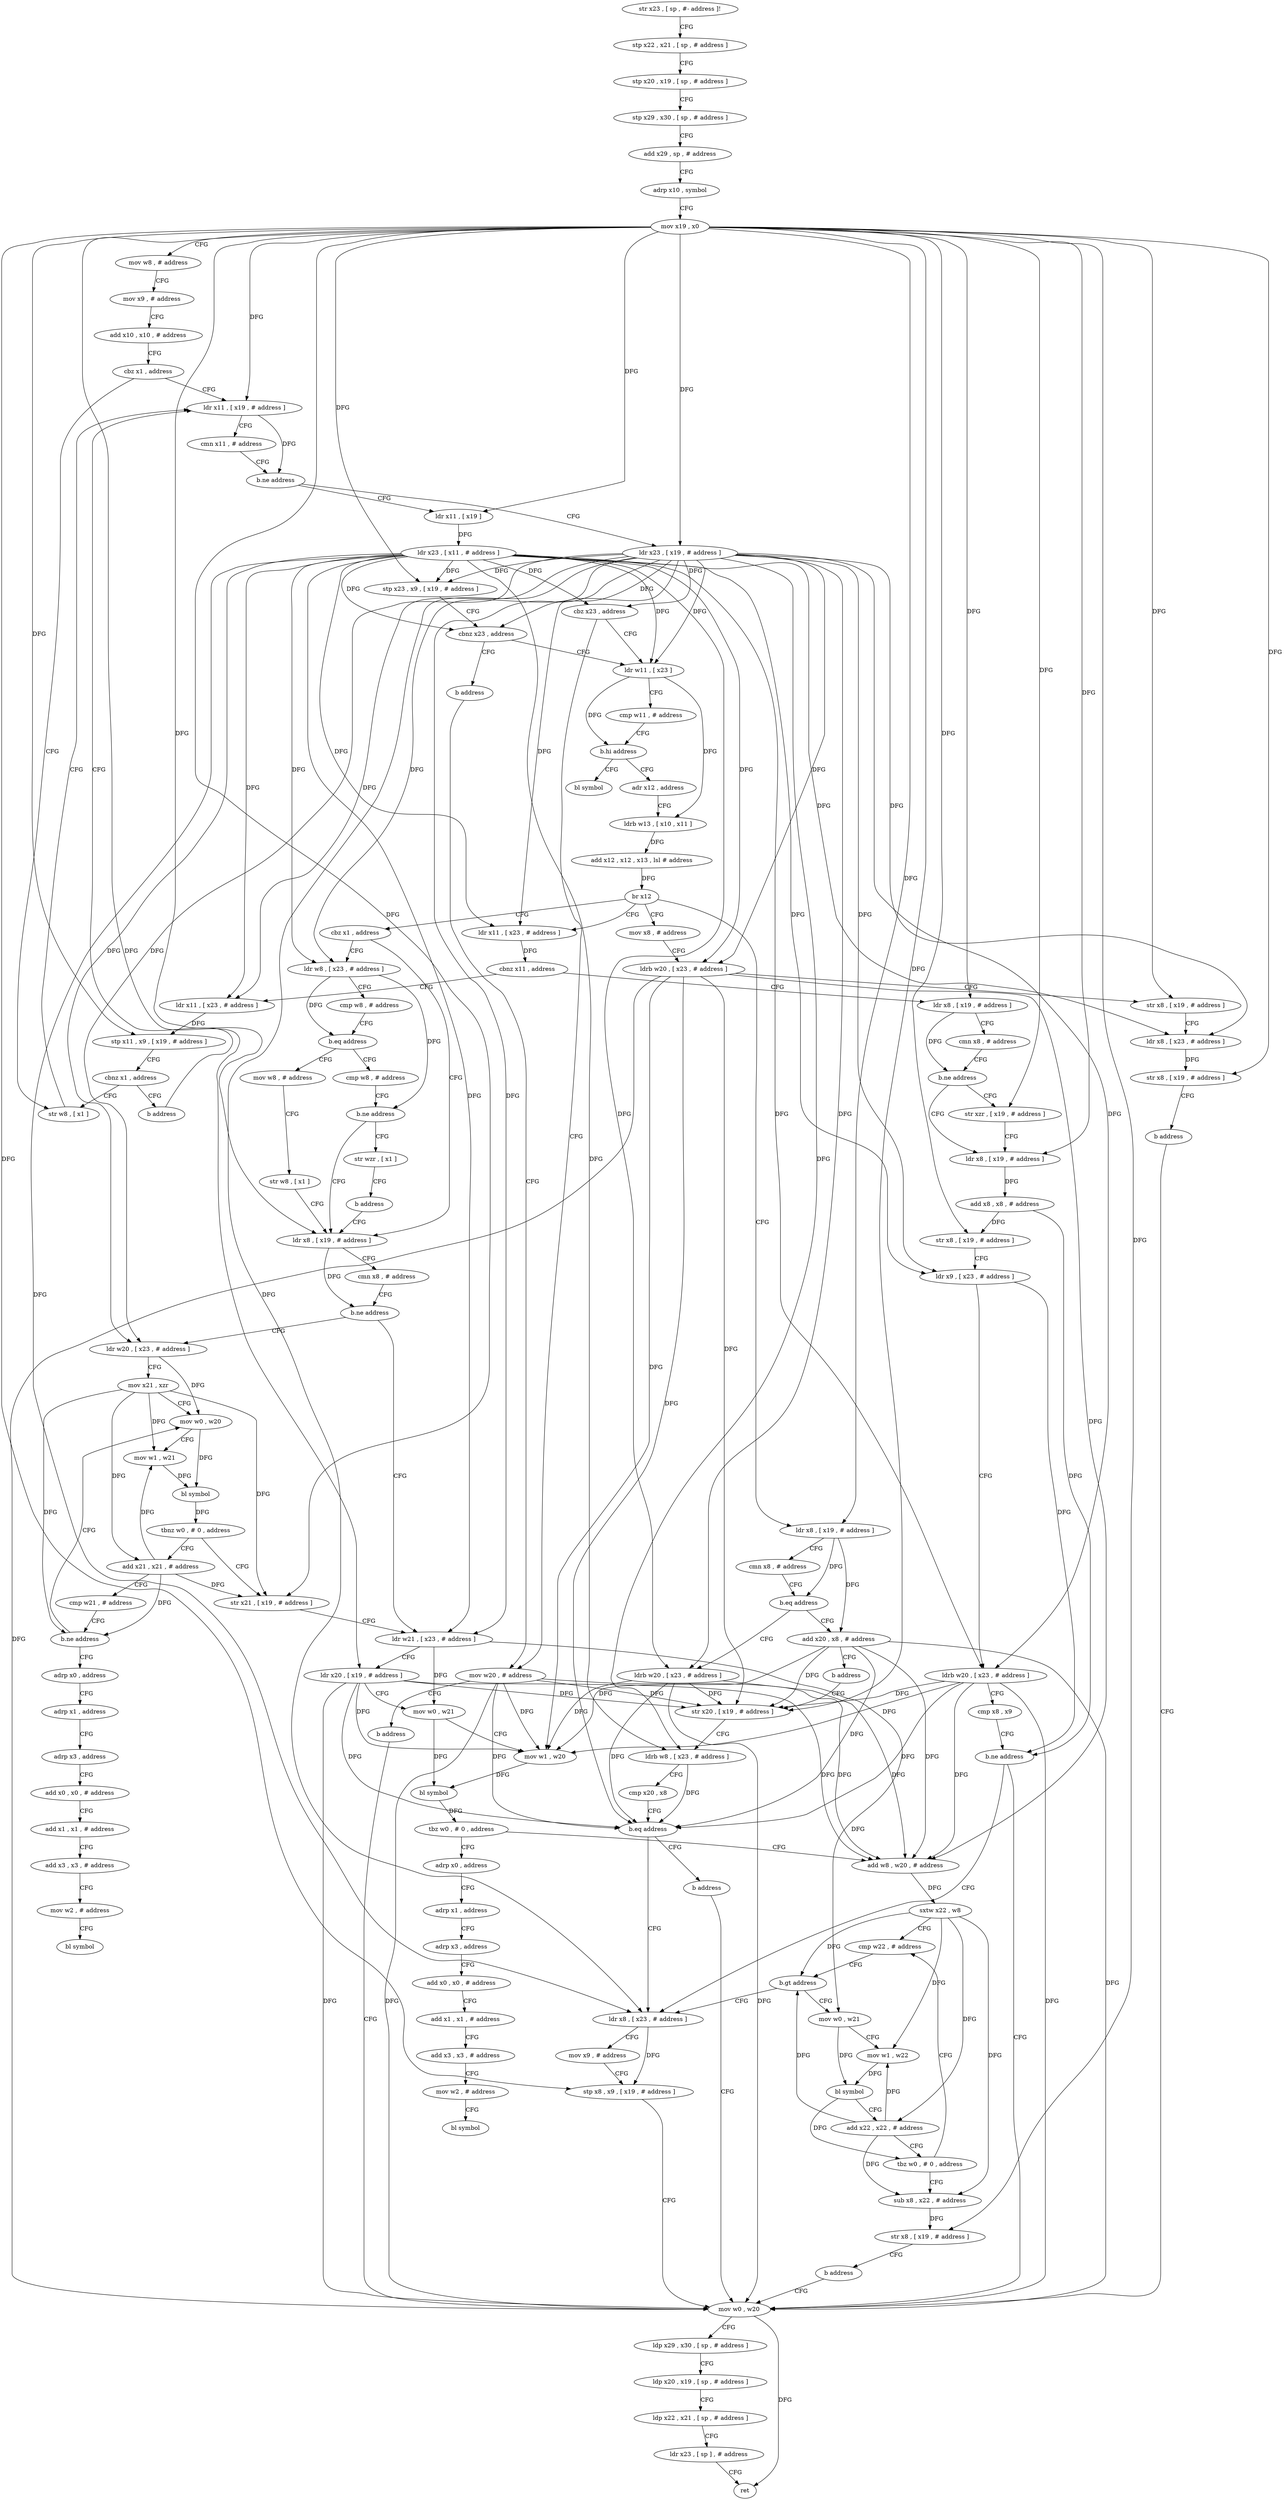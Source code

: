digraph "func" {
"4203972" [label = "str x23 , [ sp , #- address ]!" ]
"4203976" [label = "stp x22 , x21 , [ sp , # address ]" ]
"4203980" [label = "stp x20 , x19 , [ sp , # address ]" ]
"4203984" [label = "stp x29 , x30 , [ sp , # address ]" ]
"4203988" [label = "add x29 , sp , # address" ]
"4203992" [label = "adrp x10 , symbol" ]
"4203996" [label = "mov x19 , x0" ]
"4204000" [label = "mov w8 , # address" ]
"4204004" [label = "mov x9 , # address" ]
"4204008" [label = "add x10 , x10 , # address" ]
"4204012" [label = "cbz x1 , address" ]
"4204020" [label = "ldr x11 , [ x19 , # address ]" ]
"4204016" [label = "str w8 , [ x1 ]" ]
"4204024" [label = "cmn x11 , # address" ]
"4204028" [label = "b.ne address" ]
"4204052" [label = "ldr x23 , [ x19 , # address ]" ]
"4204032" [label = "ldr x11 , [ x19 ]" ]
"4204056" [label = "cbz x23 , address" ]
"4204376" [label = "mov w20 , # address" ]
"4204060" [label = "ldr w11 , [ x23 ]" ]
"4204036" [label = "ldr x23 , [ x11 , # address ]" ]
"4204040" [label = "stp x23 , x9 , [ x19 , # address ]" ]
"4204044" [label = "cbnz x23 , address" ]
"4204048" [label = "b address" ]
"4204380" [label = "b address" ]
"4204440" [label = "mov w0 , w20" ]
"4204064" [label = "cmp w11 , # address" ]
"4204068" [label = "b.hi address" ]
"4204464" [label = "bl symbol" ]
"4204072" [label = "adr x12 , address" ]
"4204444" [label = "ldp x29 , x30 , [ sp , # address ]" ]
"4204448" [label = "ldp x20 , x19 , [ sp , # address ]" ]
"4204452" [label = "ldp x22 , x21 , [ sp , # address ]" ]
"4204456" [label = "ldr x23 , [ sp ] , # address" ]
"4204460" [label = "ret" ]
"4204076" [label = "ldrb w13 , [ x10 , x11 ]" ]
"4204080" [label = "add x12 , x12 , x13 , lsl # address" ]
"4204084" [label = "br x12" ]
"4204088" [label = "ldr x11 , [ x23 , # address ]" ]
"4204112" [label = "mov x8 , # address" ]
"4204136" [label = "cbz x1 , address" ]
"4204168" [label = "ldr x8 , [ x19 , # address ]" ]
"4204092" [label = "cbnz x11 , address" ]
"4204384" [label = "ldr x8 , [ x19 , # address ]" ]
"4204096" [label = "ldr x11 , [ x23 , # address ]" ]
"4204116" [label = "ldrb w20 , [ x23 , # address ]" ]
"4204120" [label = "str x8 , [ x19 , # address ]" ]
"4204124" [label = "ldr x8 , [ x23 , # address ]" ]
"4204128" [label = "str x8 , [ x19 , # address ]" ]
"4204132" [label = "b address" ]
"4204220" [label = "ldr x8 , [ x19 , # address ]" ]
"4204140" [label = "ldr w8 , [ x23 , # address ]" ]
"4204172" [label = "cmn x8 , # address" ]
"4204176" [label = "b.eq address" ]
"4204188" [label = "ldrb w20 , [ x23 , # address ]" ]
"4204180" [label = "add x20 , x8 , # address" ]
"4204388" [label = "cmn x8 , # address" ]
"4204392" [label = "b.ne address" ]
"4204400" [label = "ldr x8 , [ x19 , # address ]" ]
"4204396" [label = "str xzr , [ x19 , # address ]" ]
"4204100" [label = "stp x11 , x9 , [ x19 , # address ]" ]
"4204104" [label = "cbnz x1 , address" ]
"4204108" [label = "b address" ]
"4204224" [label = "cmn x8 , # address" ]
"4204228" [label = "b.ne address" ]
"4204304" [label = "ldr w21 , [ x23 , # address ]" ]
"4204232" [label = "ldr w20 , [ x23 , # address ]" ]
"4204144" [label = "cmp w8 , # address" ]
"4204148" [label = "b.eq address" ]
"4204212" [label = "mov w8 , # address" ]
"4204152" [label = "cmp w8 , # address" ]
"4204192" [label = "str x20 , [ x19 , # address ]" ]
"4204184" [label = "b address" ]
"4204404" [label = "add x8 , x8 , # address" ]
"4204408" [label = "str x8 , [ x19 , # address ]" ]
"4204412" [label = "ldr x9 , [ x23 , # address ]" ]
"4204416" [label = "ldrb w20 , [ x23 , # address ]" ]
"4204420" [label = "cmp x8 , x9" ]
"4204424" [label = "b.ne address" ]
"4204428" [label = "ldr x8 , [ x23 , # address ]" ]
"4204308" [label = "ldr x20 , [ x19 , # address ]" ]
"4204312" [label = "mov w0 , w21" ]
"4204316" [label = "mov w1 , w20" ]
"4204320" [label = "bl symbol" ]
"4204324" [label = "tbz w0 , # 0 , address" ]
"4204468" [label = "adrp x0 , address" ]
"4204328" [label = "add w8 , w20 , # address" ]
"4204236" [label = "mov x21 , xzr" ]
"4204240" [label = "mov w0 , w20" ]
"4204216" [label = "str w8 , [ x1 ]" ]
"4204156" [label = "b.ne address" ]
"4204160" [label = "str wzr , [ x1 ]" ]
"4204432" [label = "mov x9 , # address" ]
"4204436" [label = "stp x8 , x9 , [ x19 , # address ]" ]
"4204208" [label = "b address" ]
"4204196" [label = "ldrb w8 , [ x23 , # address ]" ]
"4204200" [label = "cmp x20 , x8" ]
"4204204" [label = "b.eq address" ]
"4204472" [label = "adrp x1 , address" ]
"4204476" [label = "adrp x3 , address" ]
"4204480" [label = "add x0 , x0 , # address" ]
"4204484" [label = "add x1 , x1 , # address" ]
"4204488" [label = "add x3 , x3 , # address" ]
"4204492" [label = "mov w2 , # address" ]
"4204496" [label = "bl symbol" ]
"4204332" [label = "sxtw x22 , w8" ]
"4204336" [label = "cmp w22 , # address" ]
"4204300" [label = "str x21 , [ x19 , # address ]" ]
"4204256" [label = "add x21 , x21 , # address" ]
"4204260" [label = "cmp w21 , # address" ]
"4204264" [label = "b.ne address" ]
"4204268" [label = "adrp x0 , address" ]
"4204164" [label = "b address" ]
"4204344" [label = "mov w0 , w21" ]
"4204348" [label = "mov w1 , w22" ]
"4204352" [label = "bl symbol" ]
"4204356" [label = "add x22 , x22 , # address" ]
"4204360" [label = "tbz w0 , # 0 , address" ]
"4204364" [label = "sub x8 , x22 , # address" ]
"4204244" [label = "mov w1 , w21" ]
"4204248" [label = "bl symbol" ]
"4204252" [label = "tbnz w0 , # 0 , address" ]
"4204272" [label = "adrp x1 , address" ]
"4204276" [label = "adrp x3 , address" ]
"4204280" [label = "add x0 , x0 , # address" ]
"4204284" [label = "add x1 , x1 , # address" ]
"4204288" [label = "add x3 , x3 , # address" ]
"4204292" [label = "mov w2 , # address" ]
"4204296" [label = "bl symbol" ]
"4204340" [label = "b.gt address" ]
"4204368" [label = "str x8 , [ x19 , # address ]" ]
"4204372" [label = "b address" ]
"4203972" -> "4203976" [ label = "CFG" ]
"4203976" -> "4203980" [ label = "CFG" ]
"4203980" -> "4203984" [ label = "CFG" ]
"4203984" -> "4203988" [ label = "CFG" ]
"4203988" -> "4203992" [ label = "CFG" ]
"4203992" -> "4203996" [ label = "CFG" ]
"4203996" -> "4204000" [ label = "CFG" ]
"4203996" -> "4204020" [ label = "DFG" ]
"4203996" -> "4204052" [ label = "DFG" ]
"4203996" -> "4204032" [ label = "DFG" ]
"4203996" -> "4204040" [ label = "DFG" ]
"4203996" -> "4204120" [ label = "DFG" ]
"4203996" -> "4204128" [ label = "DFG" ]
"4203996" -> "4204168" [ label = "DFG" ]
"4203996" -> "4204384" [ label = "DFG" ]
"4203996" -> "4204100" [ label = "DFG" ]
"4203996" -> "4204220" [ label = "DFG" ]
"4203996" -> "4204400" [ label = "DFG" ]
"4203996" -> "4204408" [ label = "DFG" ]
"4203996" -> "4204396" [ label = "DFG" ]
"4203996" -> "4204308" [ label = "DFG" ]
"4203996" -> "4204192" [ label = "DFG" ]
"4203996" -> "4204436" [ label = "DFG" ]
"4203996" -> "4204300" [ label = "DFG" ]
"4203996" -> "4204368" [ label = "DFG" ]
"4204000" -> "4204004" [ label = "CFG" ]
"4204004" -> "4204008" [ label = "CFG" ]
"4204008" -> "4204012" [ label = "CFG" ]
"4204012" -> "4204020" [ label = "CFG" ]
"4204012" -> "4204016" [ label = "CFG" ]
"4204020" -> "4204024" [ label = "CFG" ]
"4204020" -> "4204028" [ label = "DFG" ]
"4204016" -> "4204020" [ label = "CFG" ]
"4204024" -> "4204028" [ label = "CFG" ]
"4204028" -> "4204052" [ label = "CFG" ]
"4204028" -> "4204032" [ label = "CFG" ]
"4204052" -> "4204056" [ label = "DFG" ]
"4204052" -> "4204040" [ label = "DFG" ]
"4204052" -> "4204044" [ label = "DFG" ]
"4204052" -> "4204060" [ label = "DFG" ]
"4204052" -> "4204088" [ label = "DFG" ]
"4204052" -> "4204116" [ label = "DFG" ]
"4204052" -> "4204124" [ label = "DFG" ]
"4204052" -> "4204096" [ label = "DFG" ]
"4204052" -> "4204140" [ label = "DFG" ]
"4204052" -> "4204188" [ label = "DFG" ]
"4204052" -> "4204412" [ label = "DFG" ]
"4204052" -> "4204416" [ label = "DFG" ]
"4204052" -> "4204304" [ label = "DFG" ]
"4204052" -> "4204232" [ label = "DFG" ]
"4204052" -> "4204196" [ label = "DFG" ]
"4204052" -> "4204428" [ label = "DFG" ]
"4204032" -> "4204036" [ label = "DFG" ]
"4204056" -> "4204376" [ label = "CFG" ]
"4204056" -> "4204060" [ label = "CFG" ]
"4204376" -> "4204380" [ label = "CFG" ]
"4204376" -> "4204440" [ label = "DFG" ]
"4204376" -> "4204316" [ label = "DFG" ]
"4204376" -> "4204192" [ label = "DFG" ]
"4204376" -> "4204204" [ label = "DFG" ]
"4204376" -> "4204328" [ label = "DFG" ]
"4204060" -> "4204064" [ label = "CFG" ]
"4204060" -> "4204068" [ label = "DFG" ]
"4204060" -> "4204076" [ label = "DFG" ]
"4204036" -> "4204040" [ label = "DFG" ]
"4204036" -> "4204056" [ label = "DFG" ]
"4204036" -> "4204044" [ label = "DFG" ]
"4204036" -> "4204060" [ label = "DFG" ]
"4204036" -> "4204088" [ label = "DFG" ]
"4204036" -> "4204116" [ label = "DFG" ]
"4204036" -> "4204124" [ label = "DFG" ]
"4204036" -> "4204096" [ label = "DFG" ]
"4204036" -> "4204140" [ label = "DFG" ]
"4204036" -> "4204188" [ label = "DFG" ]
"4204036" -> "4204412" [ label = "DFG" ]
"4204036" -> "4204416" [ label = "DFG" ]
"4204036" -> "4204304" [ label = "DFG" ]
"4204036" -> "4204232" [ label = "DFG" ]
"4204036" -> "4204196" [ label = "DFG" ]
"4204036" -> "4204428" [ label = "DFG" ]
"4204040" -> "4204044" [ label = "CFG" ]
"4204044" -> "4204060" [ label = "CFG" ]
"4204044" -> "4204048" [ label = "CFG" ]
"4204048" -> "4204376" [ label = "CFG" ]
"4204380" -> "4204440" [ label = "CFG" ]
"4204440" -> "4204444" [ label = "CFG" ]
"4204440" -> "4204460" [ label = "DFG" ]
"4204064" -> "4204068" [ label = "CFG" ]
"4204068" -> "4204464" [ label = "CFG" ]
"4204068" -> "4204072" [ label = "CFG" ]
"4204072" -> "4204076" [ label = "CFG" ]
"4204444" -> "4204448" [ label = "CFG" ]
"4204448" -> "4204452" [ label = "CFG" ]
"4204452" -> "4204456" [ label = "CFG" ]
"4204456" -> "4204460" [ label = "CFG" ]
"4204076" -> "4204080" [ label = "DFG" ]
"4204080" -> "4204084" [ label = "DFG" ]
"4204084" -> "4204088" [ label = "CFG" ]
"4204084" -> "4204112" [ label = "CFG" ]
"4204084" -> "4204136" [ label = "CFG" ]
"4204084" -> "4204168" [ label = "CFG" ]
"4204088" -> "4204092" [ label = "DFG" ]
"4204112" -> "4204116" [ label = "CFG" ]
"4204136" -> "4204220" [ label = "CFG" ]
"4204136" -> "4204140" [ label = "CFG" ]
"4204168" -> "4204172" [ label = "CFG" ]
"4204168" -> "4204176" [ label = "DFG" ]
"4204168" -> "4204180" [ label = "DFG" ]
"4204092" -> "4204384" [ label = "CFG" ]
"4204092" -> "4204096" [ label = "CFG" ]
"4204384" -> "4204388" [ label = "CFG" ]
"4204384" -> "4204392" [ label = "DFG" ]
"4204096" -> "4204100" [ label = "DFG" ]
"4204116" -> "4204120" [ label = "CFG" ]
"4204116" -> "4204440" [ label = "DFG" ]
"4204116" -> "4204316" [ label = "DFG" ]
"4204116" -> "4204192" [ label = "DFG" ]
"4204116" -> "4204204" [ label = "DFG" ]
"4204116" -> "4204328" [ label = "DFG" ]
"4204120" -> "4204124" [ label = "CFG" ]
"4204124" -> "4204128" [ label = "DFG" ]
"4204128" -> "4204132" [ label = "CFG" ]
"4204132" -> "4204440" [ label = "CFG" ]
"4204220" -> "4204224" [ label = "CFG" ]
"4204220" -> "4204228" [ label = "DFG" ]
"4204140" -> "4204144" [ label = "CFG" ]
"4204140" -> "4204148" [ label = "DFG" ]
"4204140" -> "4204156" [ label = "DFG" ]
"4204172" -> "4204176" [ label = "CFG" ]
"4204176" -> "4204188" [ label = "CFG" ]
"4204176" -> "4204180" [ label = "CFG" ]
"4204188" -> "4204192" [ label = "DFG" ]
"4204188" -> "4204440" [ label = "DFG" ]
"4204188" -> "4204316" [ label = "DFG" ]
"4204188" -> "4204204" [ label = "DFG" ]
"4204188" -> "4204328" [ label = "DFG" ]
"4204180" -> "4204184" [ label = "CFG" ]
"4204180" -> "4204440" [ label = "DFG" ]
"4204180" -> "4204316" [ label = "DFG" ]
"4204180" -> "4204192" [ label = "DFG" ]
"4204180" -> "4204204" [ label = "DFG" ]
"4204180" -> "4204328" [ label = "DFG" ]
"4204388" -> "4204392" [ label = "CFG" ]
"4204392" -> "4204400" [ label = "CFG" ]
"4204392" -> "4204396" [ label = "CFG" ]
"4204400" -> "4204404" [ label = "DFG" ]
"4204396" -> "4204400" [ label = "CFG" ]
"4204100" -> "4204104" [ label = "CFG" ]
"4204104" -> "4204016" [ label = "CFG" ]
"4204104" -> "4204108" [ label = "CFG" ]
"4204108" -> "4204020" [ label = "CFG" ]
"4204224" -> "4204228" [ label = "CFG" ]
"4204228" -> "4204304" [ label = "CFG" ]
"4204228" -> "4204232" [ label = "CFG" ]
"4204304" -> "4204308" [ label = "CFG" ]
"4204304" -> "4204312" [ label = "DFG" ]
"4204304" -> "4204344" [ label = "DFG" ]
"4204232" -> "4204236" [ label = "CFG" ]
"4204232" -> "4204240" [ label = "DFG" ]
"4204144" -> "4204148" [ label = "CFG" ]
"4204148" -> "4204212" [ label = "CFG" ]
"4204148" -> "4204152" [ label = "CFG" ]
"4204212" -> "4204216" [ label = "CFG" ]
"4204152" -> "4204156" [ label = "CFG" ]
"4204192" -> "4204196" [ label = "CFG" ]
"4204184" -> "4204192" [ label = "CFG" ]
"4204404" -> "4204408" [ label = "DFG" ]
"4204404" -> "4204424" [ label = "DFG" ]
"4204408" -> "4204412" [ label = "CFG" ]
"4204412" -> "4204416" [ label = "CFG" ]
"4204412" -> "4204424" [ label = "DFG" ]
"4204416" -> "4204420" [ label = "CFG" ]
"4204416" -> "4204440" [ label = "DFG" ]
"4204416" -> "4204316" [ label = "DFG" ]
"4204416" -> "4204192" [ label = "DFG" ]
"4204416" -> "4204204" [ label = "DFG" ]
"4204416" -> "4204328" [ label = "DFG" ]
"4204420" -> "4204424" [ label = "CFG" ]
"4204424" -> "4204440" [ label = "CFG" ]
"4204424" -> "4204428" [ label = "CFG" ]
"4204428" -> "4204432" [ label = "CFG" ]
"4204428" -> "4204436" [ label = "DFG" ]
"4204308" -> "4204312" [ label = "CFG" ]
"4204308" -> "4204440" [ label = "DFG" ]
"4204308" -> "4204316" [ label = "DFG" ]
"4204308" -> "4204192" [ label = "DFG" ]
"4204308" -> "4204204" [ label = "DFG" ]
"4204308" -> "4204328" [ label = "DFG" ]
"4204312" -> "4204316" [ label = "CFG" ]
"4204312" -> "4204320" [ label = "DFG" ]
"4204316" -> "4204320" [ label = "DFG" ]
"4204320" -> "4204324" [ label = "DFG" ]
"4204324" -> "4204468" [ label = "CFG" ]
"4204324" -> "4204328" [ label = "CFG" ]
"4204468" -> "4204472" [ label = "CFG" ]
"4204328" -> "4204332" [ label = "DFG" ]
"4204236" -> "4204240" [ label = "CFG" ]
"4204236" -> "4204244" [ label = "DFG" ]
"4204236" -> "4204300" [ label = "DFG" ]
"4204236" -> "4204256" [ label = "DFG" ]
"4204236" -> "4204264" [ label = "DFG" ]
"4204240" -> "4204244" [ label = "CFG" ]
"4204240" -> "4204248" [ label = "DFG" ]
"4204216" -> "4204220" [ label = "CFG" ]
"4204156" -> "4204220" [ label = "CFG" ]
"4204156" -> "4204160" [ label = "CFG" ]
"4204160" -> "4204164" [ label = "CFG" ]
"4204432" -> "4204436" [ label = "CFG" ]
"4204436" -> "4204440" [ label = "CFG" ]
"4204208" -> "4204440" [ label = "CFG" ]
"4204196" -> "4204200" [ label = "CFG" ]
"4204196" -> "4204204" [ label = "DFG" ]
"4204200" -> "4204204" [ label = "CFG" ]
"4204204" -> "4204428" [ label = "CFG" ]
"4204204" -> "4204208" [ label = "CFG" ]
"4204472" -> "4204476" [ label = "CFG" ]
"4204476" -> "4204480" [ label = "CFG" ]
"4204480" -> "4204484" [ label = "CFG" ]
"4204484" -> "4204488" [ label = "CFG" ]
"4204488" -> "4204492" [ label = "CFG" ]
"4204492" -> "4204496" [ label = "CFG" ]
"4204332" -> "4204336" [ label = "CFG" ]
"4204332" -> "4204340" [ label = "DFG" ]
"4204332" -> "4204348" [ label = "DFG" ]
"4204332" -> "4204356" [ label = "DFG" ]
"4204332" -> "4204364" [ label = "DFG" ]
"4204336" -> "4204340" [ label = "CFG" ]
"4204300" -> "4204304" [ label = "CFG" ]
"4204256" -> "4204260" [ label = "CFG" ]
"4204256" -> "4204244" [ label = "DFG" ]
"4204256" -> "4204300" [ label = "DFG" ]
"4204256" -> "4204264" [ label = "DFG" ]
"4204260" -> "4204264" [ label = "CFG" ]
"4204264" -> "4204240" [ label = "CFG" ]
"4204264" -> "4204268" [ label = "CFG" ]
"4204268" -> "4204272" [ label = "CFG" ]
"4204164" -> "4204220" [ label = "CFG" ]
"4204344" -> "4204348" [ label = "CFG" ]
"4204344" -> "4204352" [ label = "DFG" ]
"4204348" -> "4204352" [ label = "DFG" ]
"4204352" -> "4204356" [ label = "CFG" ]
"4204352" -> "4204360" [ label = "DFG" ]
"4204356" -> "4204360" [ label = "CFG" ]
"4204356" -> "4204340" [ label = "DFG" ]
"4204356" -> "4204348" [ label = "DFG" ]
"4204356" -> "4204364" [ label = "DFG" ]
"4204360" -> "4204336" [ label = "CFG" ]
"4204360" -> "4204364" [ label = "CFG" ]
"4204364" -> "4204368" [ label = "DFG" ]
"4204244" -> "4204248" [ label = "DFG" ]
"4204248" -> "4204252" [ label = "DFG" ]
"4204252" -> "4204300" [ label = "CFG" ]
"4204252" -> "4204256" [ label = "CFG" ]
"4204272" -> "4204276" [ label = "CFG" ]
"4204276" -> "4204280" [ label = "CFG" ]
"4204280" -> "4204284" [ label = "CFG" ]
"4204284" -> "4204288" [ label = "CFG" ]
"4204288" -> "4204292" [ label = "CFG" ]
"4204292" -> "4204296" [ label = "CFG" ]
"4204340" -> "4204428" [ label = "CFG" ]
"4204340" -> "4204344" [ label = "CFG" ]
"4204368" -> "4204372" [ label = "CFG" ]
"4204372" -> "4204440" [ label = "CFG" ]
}
